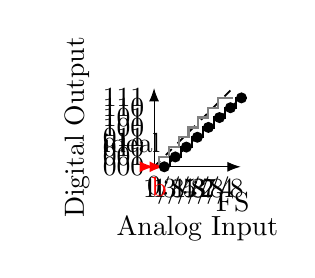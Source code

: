 \def\arrlen{3mm}
\def\arrwidth{2mm}
\usetikzlibrary{calc}

\begin{tikzpicture}
	% axes
	\draw[Latex-Latex] (1.1,0) -- node[midway, below, yshift = -5mm] {Analog Input} (0,0) -- (0,1) node[midway, above, rotate=90, yshift = 7mm] {Digital Output};
	% x- labels
	\draw (0,0) node[anchor=north ] {0}
	(0.125,0) node[anchor=north ] {1/8}
	(0.250,0) node[anchor=north ] {1/4}
	(0.375,0) node[anchor=north ] {3/8}
	(0.5,0) node[anchor=north ] {1/2}
	(0.625,0) node[anchor=north ] {5/8}
	(0.750,0) node[anchor=north ] {3/4}
	(0.875,0) node[anchor=north ] {7/8}
	(1,0) node[anchor=north, yshift = -2mm] {FS};
	
	%y-labels		
	\draw	(0,0) node[anchor=east] {000}
	(0, 0.125) node[anchor=east] {001}
	(0, 0.250) node[anchor=east] {010}
	(0, 0.375) node[anchor= east] {011}
	(0, 0.5) node[anchor= east] {100}
	(0, 0.625) node[anchor= east] {101}
	(0, 0.750) node[anchor= east] {110}
	(0, 0.875) node[anchor= east] {111};
	
	%line
	\draw[dashed, semithick] (0,0) -- (1,1);

	
	\draw (0.2, 0.3) node[anchor=east] {ideal};
	\draw [thick, gray] (0,0) -- (0.062,0) -- (0.062, 0.125) -- (0.188, 0.125) -- (0.188, 0.250) -- (0.312, 0.250) --  (0.312, 0.375) -- (0.438, 0.375) -- (0.438, 0.5) -- (0.562,  0.5) -- (0.562,  0.625) -- (0.688,  0.625) -- (0.688,  0.750) -- (0.812,  0.750) -- (0.812,  0.875) -- (0.938,  0.875) --  (1, 0.875) ;
	
	\draw[latex-latex, thick, red] (0,0) -- (0.125,0) node[midway, anchor = north] {b};
\begin{scope}[xshift=1mm] 
	\draw[dotted, thick] (0.03,0) -- (1.01,0.875);
	
%stairs
	\draw [thick] (0.1,0) -- (0.1,0.125) -- (0.24, 0.125) -- (0.24, 0.250) -- (0.38, 0.250) -- (0.38, 0.375) --  (0.52, 0.375) -- (0.52, 0.5) -- (0.66, 0.5) -- (0.66,  0.625) -- (0.8,  0.625) -- (0.8, 0.750) -- (0.94,  0.750) -- (0.94,  0.875) -- (1.08,  0.875);

%points	

	\draw (0.03,0) node[circle, fill = black, inner sep=0pt, minimum size = 4pt] {};
	\draw (0.17,0.125) node[circle, fill = black, inner sep=0pt,  minimum size = 4pt] {};
	\draw (0.31,0.25) node[circle, fill = black, inner sep=0pt, minimum size = 4pt] {};
	\draw (0.45,0.375) node[circle, fill = black, inner sep=0pt, minimum size = 4pt] {};
	\draw (0.59,0.5) node[circle, fill = black, inner sep=0pt, minimum size = 4pt] {};
	\draw (0.73,0.625) node[circle, fill = black, inner sep=0pt, minimum size = 4pt] {};
	\draw (0.87,0.75) node[circle, fill = black, inner sep=0pt, minimum size = 4pt] {};
	\draw (1.01,0.875) node[circle, fill = black, inner sep=0pt, minimum size = 4pt] {};
\end{scope}	
	
\end{tikzpicture}
